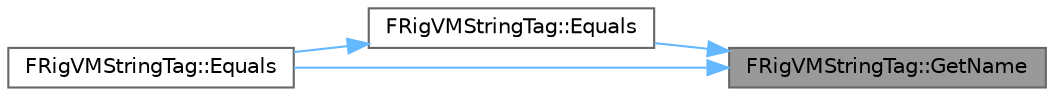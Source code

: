 digraph "FRigVMStringTag::GetName"
{
 // INTERACTIVE_SVG=YES
 // LATEX_PDF_SIZE
  bgcolor="transparent";
  edge [fontname=Helvetica,fontsize=10,labelfontname=Helvetica,labelfontsize=10];
  node [fontname=Helvetica,fontsize=10,shape=box,height=0.2,width=0.4];
  rankdir="RL";
  Node1 [id="Node000001",label="FRigVMStringTag::GetName",height=0.2,width=0.4,color="gray40", fillcolor="grey60", style="filled", fontcolor="black",tooltip=" "];
  Node1 -> Node2 [id="edge1_Node000001_Node000002",dir="back",color="steelblue1",style="solid",tooltip=" "];
  Node2 [id="Node000002",label="FRigVMStringTag::Equals",height=0.2,width=0.4,color="grey40", fillcolor="white", style="filled",URL="$da/dd4/structFRigVMStringTag.html#a52002f8351e30235b31f1139a47f0747",tooltip=" "];
  Node2 -> Node3 [id="edge2_Node000002_Node000003",dir="back",color="steelblue1",style="solid",tooltip=" "];
  Node3 [id="Node000003",label="FRigVMStringTag::Equals",height=0.2,width=0.4,color="grey40", fillcolor="white", style="filled",URL="$da/dd4/structFRigVMStringTag.html#a467c46fe942a2e8065834e62ca385abf",tooltip=" "];
  Node1 -> Node3 [id="edge3_Node000001_Node000003",dir="back",color="steelblue1",style="solid",tooltip=" "];
}
